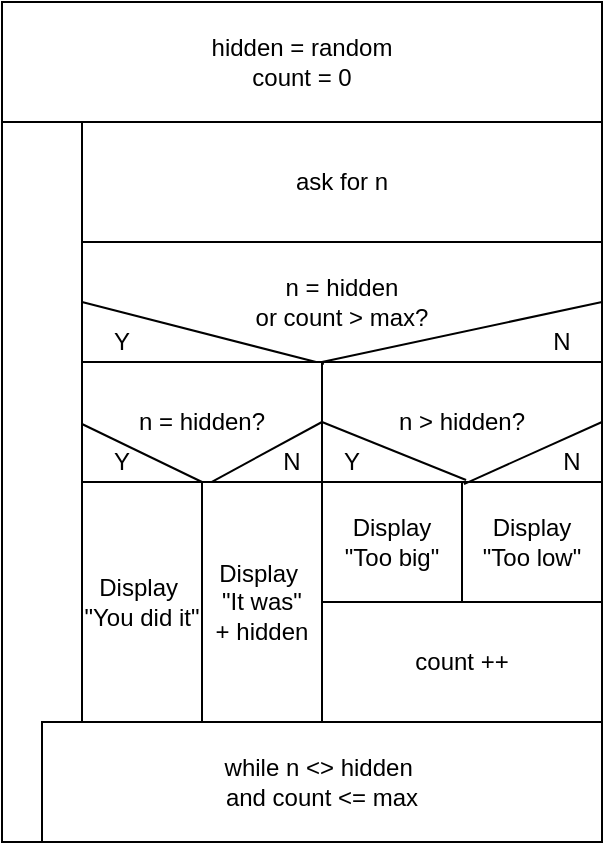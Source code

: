 <mxfile version="12.1.0" type="device" pages="1"><diagram id="ut8r-NaOnmT9ifoB7mD7" name="Page-1"><mxGraphModel dx="768" dy="461" grid="1" gridSize="10" guides="1" tooltips="1" connect="1" arrows="1" fold="1" page="1" pageScale="1" pageWidth="827" pageHeight="1169" math="0" shadow="0"><root><mxCell id="0"/><mxCell id="1" parent="0"/><mxCell id="WLUSy4bg5YlTCsVLBaLP-1" value="hidden = random&lt;br&gt;count = 0" style="rounded=0;whiteSpace=wrap;html=1;" parent="1" vertex="1"><mxGeometry x="200" y="100" width="300" height="60" as="geometry"/></mxCell><mxCell id="WLUSy4bg5YlTCsVLBaLP-2" value="ask for n" style="rounded=0;whiteSpace=wrap;html=1;" parent="1" vertex="1"><mxGeometry x="240" y="160" width="260" height="60" as="geometry"/></mxCell><mxCell id="WLUSy4bg5YlTCsVLBaLP-3" value="n = hidden&lt;br&gt;or count &amp;gt; max?" style="rounded=0;whiteSpace=wrap;html=1;" parent="1" vertex="1"><mxGeometry x="240" y="220" width="260" height="60" as="geometry"/></mxCell><mxCell id="WLUSy4bg5YlTCsVLBaLP-6" value="n &amp;gt; hidden?" style="rounded=0;whiteSpace=wrap;html=1;" parent="1" vertex="1"><mxGeometry x="360" y="280" width="140" height="60" as="geometry"/></mxCell><mxCell id="0mRrIZysUqQgSEDD6Im_-8" value="" style="edgeStyle=orthogonalEdgeStyle;rounded=0;orthogonalLoop=1;jettySize=auto;html=1;" edge="1" parent="1" target="WLUSy4bg5YlTCsVLBaLP-14"><mxGeometry relative="1" as="geometry"><mxPoint x="270" y="340" as="sourcePoint"/></mxGeometry></mxCell><mxCell id="WLUSy4bg5YlTCsVLBaLP-8" value="Display&lt;br&gt;&quot;Too low&quot;&lt;br&gt;" style="rounded=0;whiteSpace=wrap;html=1;" parent="1" vertex="1"><mxGeometry x="430" y="340" width="70" height="60" as="geometry"/></mxCell><mxCell id="WLUSy4bg5YlTCsVLBaLP-9" value="Display&lt;br&gt;&quot;Too big&quot;" style="rounded=0;whiteSpace=wrap;html=1;" parent="1" vertex="1"><mxGeometry x="360" y="340" width="70" height="60" as="geometry"/></mxCell><mxCell id="WLUSy4bg5YlTCsVLBaLP-10" value="" style="endArrow=none;html=1;entryX=0;entryY=0.5;entryDx=0;entryDy=0;exitX=1.029;exitY=-0.017;exitDx=0;exitDy=0;exitPerimeter=0;" parent="1" source="WLUSy4bg5YlTCsVLBaLP-9" target="WLUSy4bg5YlTCsVLBaLP-6" edge="1"><mxGeometry width="50" height="50" relative="1" as="geometry"><mxPoint x="200" y="470" as="sourcePoint"/><mxPoint x="250" y="420" as="targetPoint"/></mxGeometry></mxCell><mxCell id="WLUSy4bg5YlTCsVLBaLP-11" value="" style="endArrow=none;html=1;entryX=0;entryY=0.5;entryDx=0;entryDy=0;exitX=0.465;exitY=1.017;exitDx=0;exitDy=0;exitPerimeter=0;" parent="1" source="WLUSy4bg5YlTCsVLBaLP-3" target="WLUSy4bg5YlTCsVLBaLP-3" edge="1"><mxGeometry width="50" height="50" relative="1" as="geometry"><mxPoint x="322.03" y="278.98" as="sourcePoint"/><mxPoint x="250" y="250" as="targetPoint"/></mxGeometry></mxCell><mxCell id="WLUSy4bg5YlTCsVLBaLP-12" value="" style="endArrow=none;html=1;entryX=1;entryY=0.5;entryDx=0;entryDy=0;" parent="1" target="WLUSy4bg5YlTCsVLBaLP-3" edge="1"><mxGeometry width="50" height="50" relative="1" as="geometry"><mxPoint x="360" y="280" as="sourcePoint"/><mxPoint x="250" y="260" as="targetPoint"/></mxGeometry></mxCell><mxCell id="WLUSy4bg5YlTCsVLBaLP-13" value="" style="endArrow=none;html=1;entryX=1;entryY=0.5;entryDx=0;entryDy=0;exitX=0.014;exitY=0.017;exitDx=0;exitDy=0;exitPerimeter=0;" parent="1" source="WLUSy4bg5YlTCsVLBaLP-8" target="WLUSy4bg5YlTCsVLBaLP-6" edge="1"><mxGeometry width="50" height="50" relative="1" as="geometry"><mxPoint x="442.03" y="348.98" as="sourcePoint"/><mxPoint x="370" y="320" as="targetPoint"/></mxGeometry></mxCell><mxCell id="WLUSy4bg5YlTCsVLBaLP-14" value="Y" style="text;html=1;strokeColor=none;fillColor=none;align=center;verticalAlign=middle;whiteSpace=wrap;rounded=0;" parent="1" vertex="1"><mxGeometry x="240" y="260" width="40" height="20" as="geometry"/></mxCell><mxCell id="WLUSy4bg5YlTCsVLBaLP-15" value="Y" style="text;html=1;strokeColor=none;fillColor=none;align=center;verticalAlign=middle;whiteSpace=wrap;rounded=0;" parent="1" vertex="1"><mxGeometry x="355" y="320" width="40" height="20" as="geometry"/></mxCell><mxCell id="WLUSy4bg5YlTCsVLBaLP-16" value="N" style="text;html=1;strokeColor=none;fillColor=none;align=center;verticalAlign=middle;whiteSpace=wrap;rounded=0;" parent="1" vertex="1"><mxGeometry x="460" y="260" width="40" height="20" as="geometry"/></mxCell><mxCell id="WLUSy4bg5YlTCsVLBaLP-17" value="N" style="text;html=1;strokeColor=none;fillColor=none;align=center;verticalAlign=middle;whiteSpace=wrap;rounded=0;" parent="1" vertex="1"><mxGeometry x="465" y="320" width="40" height="20" as="geometry"/></mxCell><mxCell id="WLUSy4bg5YlTCsVLBaLP-18" value="" style="rounded=0;whiteSpace=wrap;html=1;" parent="1" vertex="1"><mxGeometry x="200" y="160" width="40" height="360" as="geometry"/></mxCell><mxCell id="WLUSy4bg5YlTCsVLBaLP-19" value="while n &amp;lt;&amp;gt; hidden&amp;nbsp;&lt;br&gt;and count &amp;lt;= max" style="rounded=0;whiteSpace=wrap;html=1;" parent="1" vertex="1"><mxGeometry x="220" y="460" width="280" height="60" as="geometry"/></mxCell><mxCell id="0mRrIZysUqQgSEDD6Im_-1" value="n = hidden?" style="rounded=0;whiteSpace=wrap;html=1;" vertex="1" parent="1"><mxGeometry x="240" y="280" width="120" height="60" as="geometry"/></mxCell><mxCell id="0mRrIZysUqQgSEDD6Im_-2" value="count ++" style="rounded=0;whiteSpace=wrap;html=1;" vertex="1" parent="1"><mxGeometry x="360" y="400" width="140" height="60" as="geometry"/></mxCell><mxCell id="0mRrIZysUqQgSEDD6Im_-3" value="" style="endArrow=none;html=1;entryX=0;entryY=0.5;entryDx=0;entryDy=0;" edge="1" parent="1"><mxGeometry width="50" height="50" relative="1" as="geometry"><mxPoint x="300" y="340" as="sourcePoint"/><mxPoint x="240" y="311" as="targetPoint"/></mxGeometry></mxCell><mxCell id="0mRrIZysUqQgSEDD6Im_-4" value="" style="endArrow=none;html=1;entryX=1;entryY=0.5;entryDx=0;entryDy=0;exitX=1.017;exitY=0.017;exitDx=0;exitDy=0;exitPerimeter=0;" edge="1" parent="1" target="0mRrIZysUqQgSEDD6Im_-1"><mxGeometry width="50" height="50" relative="1" as="geometry"><mxPoint x="301.02" y="342.04" as="sourcePoint"/><mxPoint x="369.5" y="314.5" as="targetPoint"/></mxGeometry></mxCell><mxCell id="0mRrIZysUqQgSEDD6Im_-5" value="Y" style="text;html=1;strokeColor=none;fillColor=none;align=center;verticalAlign=middle;whiteSpace=wrap;rounded=0;" vertex="1" parent="1"><mxGeometry x="240" y="320" width="40" height="20" as="geometry"/></mxCell><mxCell id="0mRrIZysUqQgSEDD6Im_-6" value="N" style="text;html=1;strokeColor=none;fillColor=none;align=center;verticalAlign=middle;whiteSpace=wrap;rounded=0;" vertex="1" parent="1"><mxGeometry x="325" y="320" width="40" height="20" as="geometry"/></mxCell><mxCell id="0mRrIZysUqQgSEDD6Im_-9" value="Display&amp;nbsp;&lt;br&gt;&quot;You did it&quot;" style="rounded=0;whiteSpace=wrap;html=1;" vertex="1" parent="1"><mxGeometry x="240" y="340" width="60" height="120" as="geometry"/></mxCell><mxCell id="0mRrIZysUqQgSEDD6Im_-10" value="Display&amp;nbsp;&lt;br&gt;&quot;It was&quot;&lt;br&gt;+ hidden" style="rounded=0;whiteSpace=wrap;html=1;" vertex="1" parent="1"><mxGeometry x="300" y="340" width="60" height="120" as="geometry"/></mxCell></root></mxGraphModel></diagram></mxfile>